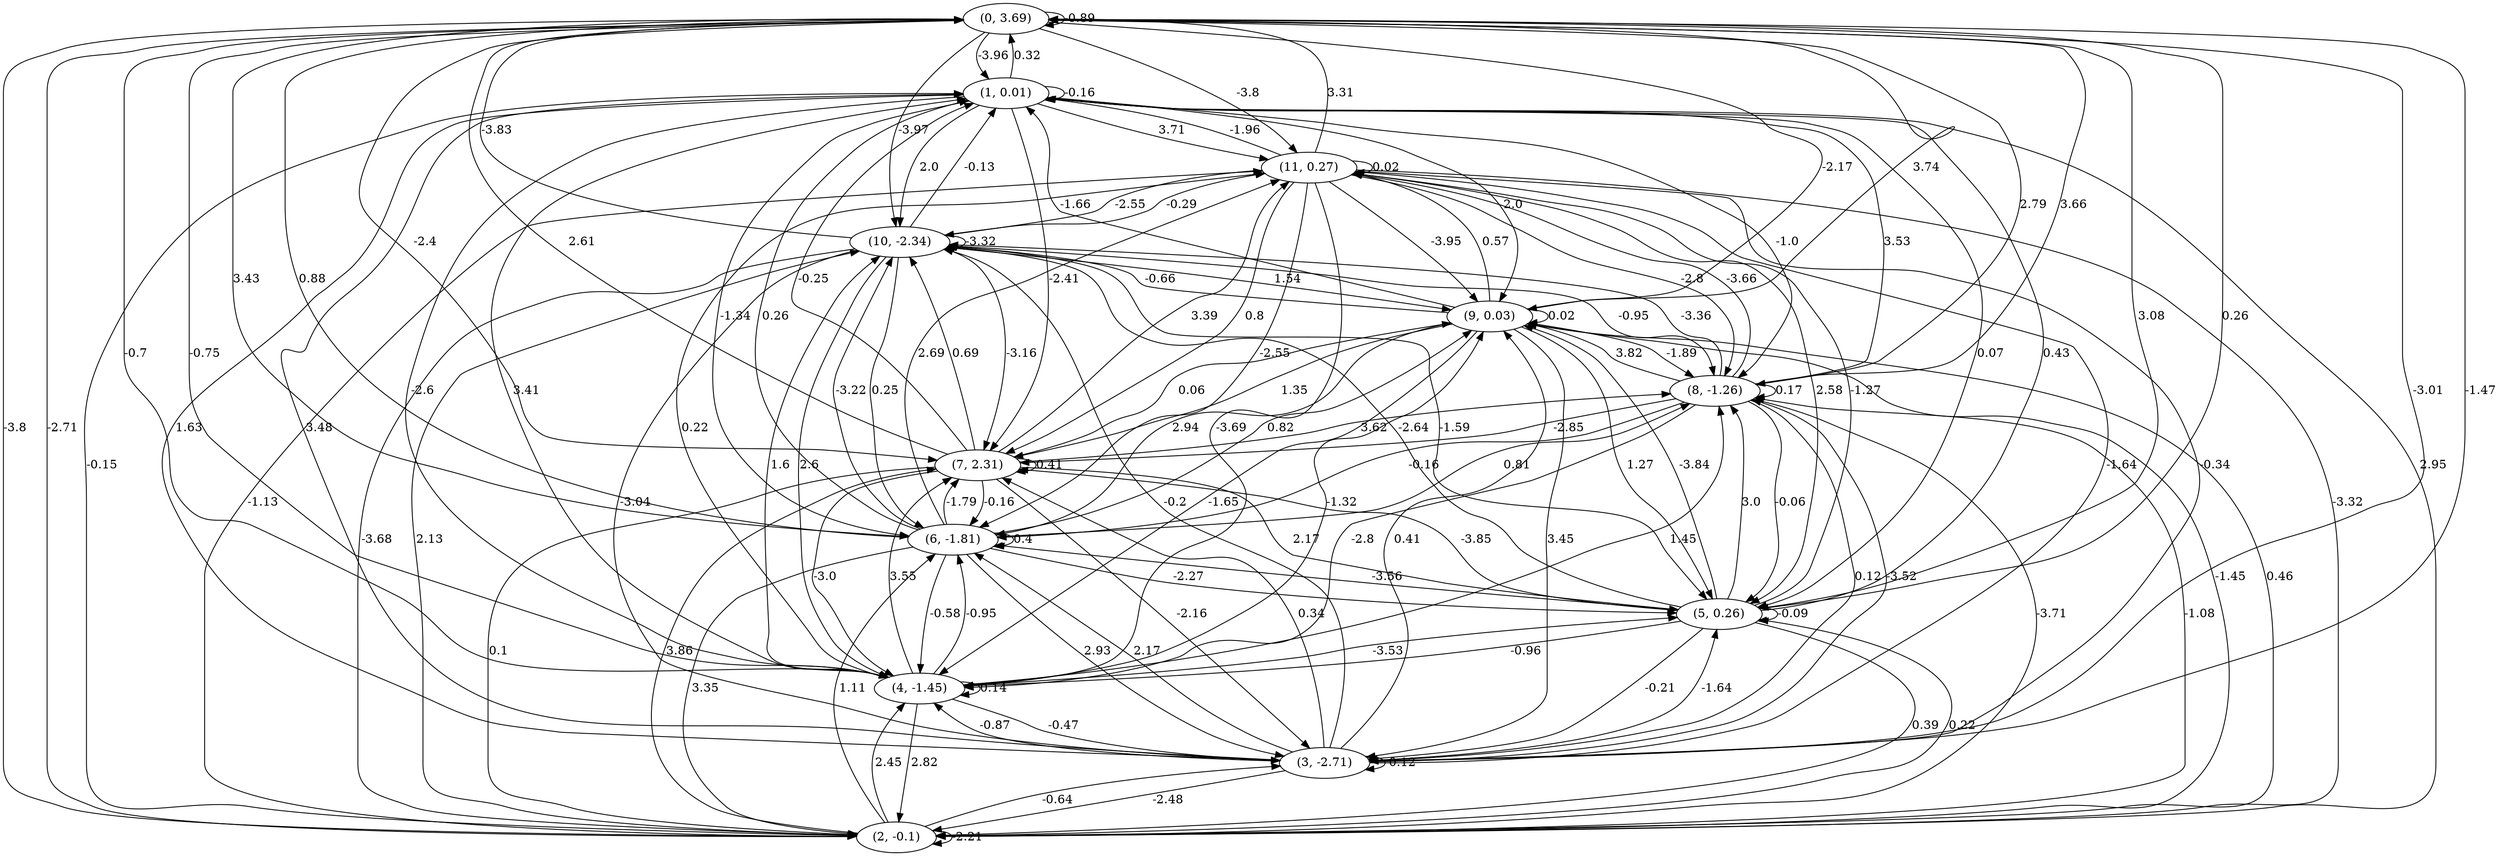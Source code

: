 digraph {
    0 [ label = "(0, 3.69)" ]
    1 [ label = "(1, 0.01)" ]
    2 [ label = "(2, -0.1)" ]
    3 [ label = "(3, -2.71)" ]
    4 [ label = "(4, -1.45)" ]
    5 [ label = "(5, 0.26)" ]
    6 [ label = "(6, -1.81)" ]
    7 [ label = "(7, 2.31)" ]
    8 [ label = "(8, -1.26)" ]
    9 [ label = "(9, 0.03)" ]
    10 [ label = "(10, -2.34)" ]
    11 [ label = "(11, 0.27)" ]
    0 -> 0 [ label = "-0.89" ]
    1 -> 1 [ label = "-0.16" ]
    2 -> 2 [ label = "-2.21" ]
    3 -> 3 [ label = "-0.12" ]
    4 -> 4 [ label = "0.14" ]
    5 -> 5 [ label = "-0.09" ]
    6 -> 6 [ label = "0.4" ]
    7 -> 7 [ label = "0.41" ]
    8 -> 8 [ label = "0.17" ]
    9 -> 9 [ label = "0.02" ]
    10 -> 10 [ label = "-3.32" ]
    11 -> 11 [ label = "0.02" ]
    1 -> 0 [ label = "0.32" ]
    2 -> 0 [ label = "-2.71" ]
    3 -> 0 [ label = "-1.47" ]
    4 -> 0 [ label = "-0.75" ]
    5 -> 0 [ label = "0.26" ]
    6 -> 0 [ label = "0.88" ]
    7 -> 0 [ label = "2.61" ]
    8 -> 0 [ label = "3.66" ]
    9 -> 0 [ label = "3.74" ]
    10 -> 0 [ label = "-3.83" ]
    11 -> 0 [ label = "3.31" ]
    0 -> 1 [ label = "-3.96" ]
    2 -> 1 [ label = "-0.15" ]
    3 -> 1 [ label = "3.48" ]
    4 -> 1 [ label = "3.41" ]
    5 -> 1 [ label = "0.43" ]
    6 -> 1 [ label = "0.26" ]
    7 -> 1 [ label = "-0.25" ]
    8 -> 1 [ label = "3.53" ]
    9 -> 1 [ label = "-1.66" ]
    10 -> 1 [ label = "-0.13" ]
    11 -> 1 [ label = "-1.96" ]
    0 -> 2 [ label = "-3.8" ]
    1 -> 2 [ label = "2.95" ]
    3 -> 2 [ label = "-2.48" ]
    4 -> 2 [ label = "2.82" ]
    5 -> 2 [ label = "0.39" ]
    6 -> 2 [ label = "3.35" ]
    7 -> 2 [ label = "0.1" ]
    8 -> 2 [ label = "-3.71" ]
    9 -> 2 [ label = "-1.45" ]
    10 -> 2 [ label = "-3.68" ]
    11 -> 2 [ label = "-3.32" ]
    0 -> 3 [ label = "-3.01" ]
    1 -> 3 [ label = "1.63" ]
    2 -> 3 [ label = "-0.64" ]
    4 -> 3 [ label = "-0.47" ]
    5 -> 3 [ label = "-0.21" ]
    6 -> 3 [ label = "2.93" ]
    7 -> 3 [ label = "-2.16" ]
    8 -> 3 [ label = "0.12" ]
    9 -> 3 [ label = "3.45" ]
    10 -> 3 [ label = "-3.04" ]
    11 -> 3 [ label = "-0.34" ]
    0 -> 4 [ label = "-0.7" ]
    1 -> 4 [ label = "-2.6" ]
    2 -> 4 [ label = "2.45" ]
    3 -> 4 [ label = "-0.87" ]
    5 -> 4 [ label = "-0.96" ]
    6 -> 4 [ label = "-0.58" ]
    7 -> 4 [ label = "-3.0" ]
    8 -> 4 [ label = "-2.8" ]
    9 -> 4 [ label = "-1.65" ]
    10 -> 4 [ label = "2.6" ]
    11 -> 4 [ label = "-3.69" ]
    0 -> 5 [ label = "3.08" ]
    1 -> 5 [ label = "0.07" ]
    2 -> 5 [ label = "0.22" ]
    3 -> 5 [ label = "-1.64" ]
    4 -> 5 [ label = "-3.53" ]
    6 -> 5 [ label = "-2.27" ]
    7 -> 5 [ label = "2.17" ]
    8 -> 5 [ label = "-0.06" ]
    9 -> 5 [ label = "1.27" ]
    10 -> 5 [ label = "-1.59" ]
    11 -> 5 [ label = "2.58" ]
    0 -> 6 [ label = "3.43" ]
    1 -> 6 [ label = "-1.34" ]
    2 -> 6 [ label = "1.11" ]
    3 -> 6 [ label = "2.17" ]
    4 -> 6 [ label = "-0.95" ]
    5 -> 6 [ label = "-3.56" ]
    7 -> 6 [ label = "-0.16" ]
    8 -> 6 [ label = "-0.16" ]
    9 -> 6 [ label = "2.94" ]
    10 -> 6 [ label = "0.25" ]
    11 -> 6 [ label = "-2.55" ]
    0 -> 7 [ label = "-2.4" ]
    1 -> 7 [ label = "-2.41" ]
    2 -> 7 [ label = "3.86" ]
    3 -> 7 [ label = "0.34" ]
    4 -> 7 [ label = "3.55" ]
    5 -> 7 [ label = "-3.85" ]
    6 -> 7 [ label = "-1.79" ]
    8 -> 7 [ label = "-2.85" ]
    9 -> 7 [ label = "1.35" ]
    10 -> 7 [ label = "-3.16" ]
    11 -> 7 [ label = "0.8" ]
    0 -> 8 [ label = "2.79" ]
    1 -> 8 [ label = "-1.0" ]
    2 -> 8 [ label = "-1.08" ]
    3 -> 8 [ label = "-3.52" ]
    4 -> 8 [ label = "1.45" ]
    5 -> 8 [ label = "3.0" ]
    6 -> 8 [ label = "0.81" ]
    7 -> 8 [ label = "3.62" ]
    9 -> 8 [ label = "-1.89" ]
    10 -> 8 [ label = "-0.95" ]
    11 -> 8 [ label = "-2.8" ]
    0 -> 9 [ label = "-2.17" ]
    1 -> 9 [ label = "2.0" ]
    2 -> 9 [ label = "0.46" ]
    3 -> 9 [ label = "0.41" ]
    4 -> 9 [ label = "-1.32" ]
    5 -> 9 [ label = "-3.84" ]
    6 -> 9 [ label = "0.82" ]
    7 -> 9 [ label = "0.06" ]
    8 -> 9 [ label = "3.82" ]
    10 -> 9 [ label = "1.54" ]
    11 -> 9 [ label = "-3.95" ]
    0 -> 10 [ label = "-3.97" ]
    1 -> 10 [ label = "2.0" ]
    2 -> 10 [ label = "2.13" ]
    3 -> 10 [ label = "-0.2" ]
    4 -> 10 [ label = "1.6" ]
    5 -> 10 [ label = "-2.64" ]
    6 -> 10 [ label = "-3.22" ]
    7 -> 10 [ label = "0.69" ]
    8 -> 10 [ label = "-3.36" ]
    9 -> 10 [ label = "-0.66" ]
    11 -> 10 [ label = "-2.55" ]
    0 -> 11 [ label = "-3.8" ]
    1 -> 11 [ label = "3.71" ]
    2 -> 11 [ label = "-1.13" ]
    3 -> 11 [ label = "-1.64" ]
    4 -> 11 [ label = "0.22" ]
    5 -> 11 [ label = "-1.27" ]
    6 -> 11 [ label = "2.69" ]
    7 -> 11 [ label = "3.39" ]
    8 -> 11 [ label = "-3.66" ]
    9 -> 11 [ label = "0.57" ]
    10 -> 11 [ label = "-0.29" ]
}

